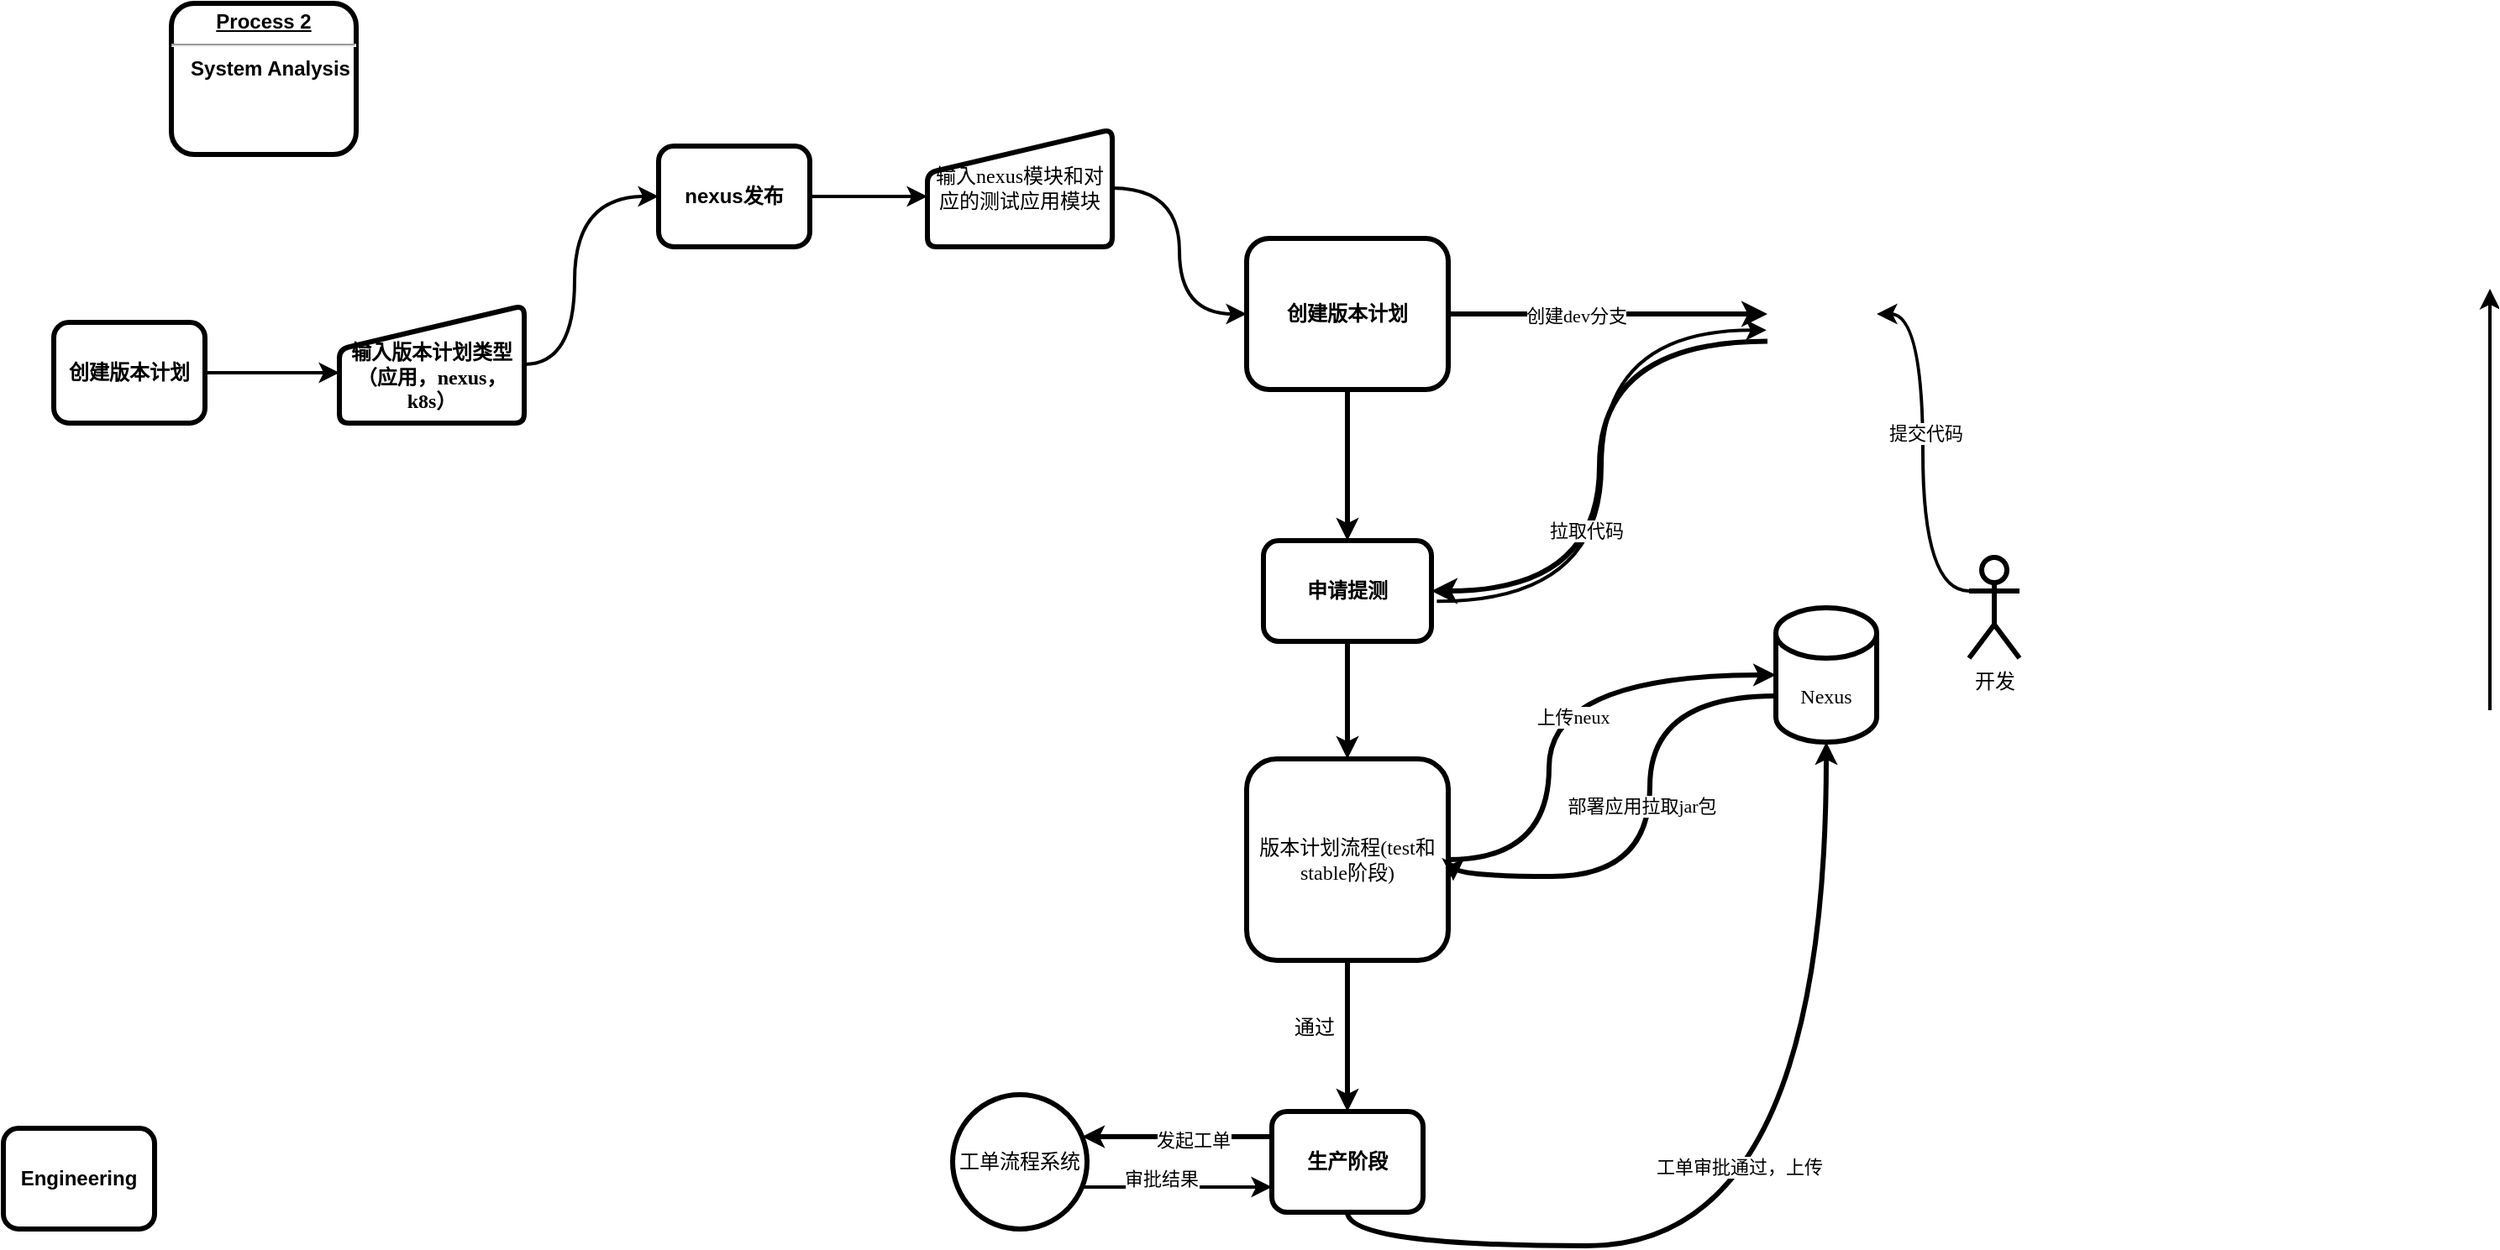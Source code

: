 <mxfile version="13.9.3" type="github">
  <diagram name="Page-1" id="c7558073-3199-34d8-9f00-42111426c3f3">
    <mxGraphModel dx="1459" dy="868" grid="1" gridSize="10" guides="1" tooltips="1" connect="1" arrows="1" fold="1" page="1" pageScale="1" pageWidth="1654" pageHeight="2336" math="0" shadow="0">
      <root>
        <mxCell id="0" />
        <mxCell id="1" parent="0" />
        <mxCell id="4" value="创建版本计划" style="whiteSpace=wrap;align=center;verticalAlign=middle;fontStyle=1;strokeWidth=3;rounded=1;" parent="1" vertex="1">
          <mxGeometry x="40" y="240" width="90" height="60" as="geometry" />
        </mxCell>
        <mxCell id="6" value="&lt;p style=&quot;margin: 0px; margin-top: 4px; text-align: center; text-decoration: underline;&quot;&gt;&lt;strong&gt;Process 2&lt;br /&gt;&lt;/strong&gt;&lt;/p&gt;&lt;hr /&gt;&lt;p style=&quot;margin: 0px; margin-left: 8px;&quot;&gt;System Analysis&lt;/p&gt;" style="verticalAlign=middle;align=center;overflow=fill;fontSize=12;fontFamily=Helvetica;html=1;fontStyle=1;strokeWidth=3;rounded=1;" parent="1" vertex="1">
          <mxGeometry x="110" y="50" width="110" height="90" as="geometry" />
        </mxCell>
        <mxCell id="14" value="Engineering" style="whiteSpace=wrap;align=center;verticalAlign=middle;fontStyle=1;strokeWidth=3;rounded=1;" parent="1" vertex="1">
          <mxGeometry x="10.0" y="720.0" width="90" height="60" as="geometry" />
        </mxCell>
        <mxCell id="67" value="" style="edgeStyle=elbowEdgeStyle;elbow=horizontal;strokeWidth=2;curved=1;" parent="1" edge="1">
          <mxGeometry width="100" height="100" relative="1" as="geometry">
            <mxPoint x="1490" y="471" as="sourcePoint" />
            <mxPoint x="1490" y="220" as="targetPoint" />
          </mxGeometry>
        </mxCell>
        <mxCell id="s6KZNq_WkJD6nshp_86h-302" value="" style="edgeStyle=elbowEdgeStyle;elbow=horizontal;strokeWidth=2;exitX=1;exitY=0.5;exitDx=0;exitDy=0;curved=1;" edge="1" parent="1" source="4">
          <mxGeometry width="100" height="100" relative="1" as="geometry">
            <mxPoint x="300" y="140" as="sourcePoint" />
            <mxPoint x="210" y="270" as="targetPoint" />
            <Array as="points" />
          </mxGeometry>
        </mxCell>
        <mxCell id="s6KZNq_WkJD6nshp_86h-305" value="&lt;font&gt;&lt;b&gt;&lt;br&gt;输入版本计划类型&lt;br&gt;（应用，nexus，k8s）&lt;/b&gt;&lt;/font&gt;" style="html=1;strokeWidth=3;shape=manualInput;whiteSpace=wrap;size=26;arcSize=11;fontFamily=Lucida Console;rounded=1;" vertex="1" parent="1">
          <mxGeometry x="210" y="230" width="110" height="70" as="geometry" />
        </mxCell>
        <mxCell id="s6KZNq_WkJD6nshp_86h-308" value="nexus发布" style="whiteSpace=wrap;align=center;verticalAlign=middle;fontStyle=1;strokeWidth=3;rounded=1;" vertex="1" parent="1">
          <mxGeometry x="400" y="135.0" width="90" height="60" as="geometry" />
        </mxCell>
        <mxCell id="s6KZNq_WkJD6nshp_86h-313" value="" style="edgeStyle=elbowEdgeStyle;elbow=horizontal;strokeWidth=2;exitX=1;exitY=0.5;exitDx=0;exitDy=0;entryX=0;entryY=0.5;entryDx=0;entryDy=0;curved=1;" edge="1" parent="1" source="s6KZNq_WkJD6nshp_86h-305" target="s6KZNq_WkJD6nshp_86h-308">
          <mxGeometry width="100" height="100" relative="1" as="geometry">
            <mxPoint x="440" y="411" as="sourcePoint" />
            <mxPoint x="440" y="160" as="targetPoint" />
            <Array as="points">
              <mxPoint x="350" y="140" />
            </Array>
          </mxGeometry>
        </mxCell>
        <mxCell id="s6KZNq_WkJD6nshp_86h-316" value="输入nexus模块和对应的测试应用模块" style="html=1;strokeWidth=3;shape=manualInput;whiteSpace=wrap;size=26;arcSize=11;fontFamily=Lucida Console;rounded=1;" vertex="1" parent="1">
          <mxGeometry x="560" y="125" width="110" height="70" as="geometry" />
        </mxCell>
        <mxCell id="s6KZNq_WkJD6nshp_86h-317" value="" style="edgeStyle=elbowEdgeStyle;elbow=horizontal;strokeWidth=2;curved=1;exitX=1;exitY=0.5;exitDx=0;exitDy=0;" edge="1" parent="1" source="s6KZNq_WkJD6nshp_86h-308">
          <mxGeometry width="100" height="100" relative="1" as="geometry">
            <mxPoint x="1310" y="427" as="sourcePoint" />
            <mxPoint x="560" y="165" as="targetPoint" />
            <Array as="points">
              <mxPoint x="510" y="160" />
            </Array>
          </mxGeometry>
        </mxCell>
        <mxCell id="s6KZNq_WkJD6nshp_86h-330" style="edgeStyle=orthogonalEdgeStyle;curved=1;orthogonalLoop=1;jettySize=auto;html=0;exitX=1;exitY=0.5;exitDx=0;exitDy=0;strokeWidth=3;fontFamily=Lucida Console;" edge="1" parent="1" source="s6KZNq_WkJD6nshp_86h-319" target="s6KZNq_WkJD6nshp_86h-329">
          <mxGeometry relative="1" as="geometry" />
        </mxCell>
        <mxCell id="s6KZNq_WkJD6nshp_86h-331" value="创建dev分支" style="edgeLabel;html=1;align=center;verticalAlign=middle;resizable=0;points=[];fontFamily=Lucida Console;rounded=1;" vertex="1" connectable="0" parent="s6KZNq_WkJD6nshp_86h-330">
          <mxGeometry x="-0.202" y="-1" relative="1" as="geometry">
            <mxPoint as="offset" />
          </mxGeometry>
        </mxCell>
        <mxCell id="s6KZNq_WkJD6nshp_86h-343" style="edgeStyle=orthogonalEdgeStyle;curved=1;orthogonalLoop=1;jettySize=auto;html=0;exitX=0.5;exitY=1;exitDx=0;exitDy=0;entryX=0.5;entryY=0;entryDx=0;entryDy=0;strokeWidth=3;fontFamily=Lucida Console;endSize=4;startSize=4;" edge="1" parent="1" source="s6KZNq_WkJD6nshp_86h-319" target="s6KZNq_WkJD6nshp_86h-323">
          <mxGeometry relative="1" as="geometry" />
        </mxCell>
        <mxCell id="s6KZNq_WkJD6nshp_86h-319" value="创建版本计划" style="whiteSpace=wrap;align=center;verticalAlign=middle;fontStyle=1;strokeWidth=3;rounded=1;" vertex="1" parent="1">
          <mxGeometry x="750" y="190" width="120" height="90" as="geometry" />
        </mxCell>
        <mxCell id="s6KZNq_WkJD6nshp_86h-321" value="" style="edgeStyle=elbowEdgeStyle;elbow=horizontal;strokeWidth=2;curved=1;exitX=1;exitY=0.5;exitDx=0;exitDy=0;entryX=0;entryY=0.5;entryDx=0;entryDy=0;" edge="1" parent="1" source="s6KZNq_WkJD6nshp_86h-316" target="s6KZNq_WkJD6nshp_86h-319">
          <mxGeometry width="100" height="100" relative="1" as="geometry">
            <mxPoint x="430" y="520" as="sourcePoint" />
            <mxPoint x="1070" y="300" as="targetPoint" />
          </mxGeometry>
        </mxCell>
        <mxCell id="s6KZNq_WkJD6nshp_86h-344" style="edgeStyle=orthogonalEdgeStyle;curved=1;orthogonalLoop=1;jettySize=auto;html=0;exitX=0.5;exitY=1;exitDx=0;exitDy=0;startSize=4;endSize=4;strokeWidth=3;fontFamily=Lucida Console;" edge="1" parent="1" source="s6KZNq_WkJD6nshp_86h-323">
          <mxGeometry relative="1" as="geometry">
            <mxPoint x="810" y="500" as="targetPoint" />
            <Array as="points">
              <mxPoint x="810" y="480" />
              <mxPoint x="810" y="480" />
            </Array>
          </mxGeometry>
        </mxCell>
        <mxCell id="s6KZNq_WkJD6nshp_86h-323" value="申请提测" style="whiteSpace=wrap;align=center;verticalAlign=middle;fontStyle=1;strokeWidth=3;rounded=1;" vertex="1" parent="1">
          <mxGeometry x="760" y="370" width="100" height="60" as="geometry" />
        </mxCell>
        <mxCell id="s6KZNq_WkJD6nshp_86h-342" style="edgeStyle=orthogonalEdgeStyle;curved=1;orthogonalLoop=1;jettySize=auto;html=0;exitX=0;exitY=0.75;exitDx=0;exitDy=0;entryX=1;entryY=0.5;entryDx=0;entryDy=0;strokeWidth=3;fontFamily=Lucida Console;" edge="1" parent="1" source="s6KZNq_WkJD6nshp_86h-329" target="s6KZNq_WkJD6nshp_86h-323">
          <mxGeometry relative="1" as="geometry" />
        </mxCell>
        <mxCell id="s6KZNq_WkJD6nshp_86h-329" value="" style="shape=image;html=1;verticalAlign=top;verticalLabelPosition=bottom;imageAspect=0;aspect=fixed;image=https://cdn4.iconfinder.com/data/icons/logos-and-brands/512/141_Git_logo_logos-128.png;strokeWidth=3;fontFamily=Lucida Console;rounded=1;" vertex="1" parent="1">
          <mxGeometry x="1060" y="202.5" width="65" height="65" as="geometry" />
        </mxCell>
        <mxCell id="s6KZNq_WkJD6nshp_86h-332" value="开发" style="shape=umlActor;verticalLabelPosition=bottom;verticalAlign=top;html=1;outlineConnect=0;strokeWidth=3;fontFamily=Lucida Console;rounded=1;" vertex="1" parent="1">
          <mxGeometry x="1180" y="380" width="30" height="60" as="geometry" />
        </mxCell>
        <mxCell id="s6KZNq_WkJD6nshp_86h-333" value="" style="edgeStyle=elbowEdgeStyle;elbow=horizontal;strokeWidth=2;curved=1;exitX=0;exitY=0.333;exitDx=0;exitDy=0;exitPerimeter=0;" edge="1" parent="1" source="s6KZNq_WkJD6nshp_86h-332" target="s6KZNq_WkJD6nshp_86h-329">
          <mxGeometry width="100" height="100" relative="1" as="geometry">
            <mxPoint x="1500" y="481" as="sourcePoint" />
            <mxPoint x="1500" y="230" as="targetPoint" />
          </mxGeometry>
        </mxCell>
        <mxCell id="s6KZNq_WkJD6nshp_86h-337" value="提交代码" style="edgeLabel;html=1;align=center;verticalAlign=middle;resizable=0;points=[];fontFamily=Lucida Console;rounded=1;" vertex="1" connectable="0" parent="s6KZNq_WkJD6nshp_86h-333">
          <mxGeometry x="0.107" y="-1" relative="1" as="geometry">
            <mxPoint as="offset" />
          </mxGeometry>
        </mxCell>
        <mxCell id="s6KZNq_WkJD6nshp_86h-340" value="" style="edgeStyle=elbowEdgeStyle;elbow=horizontal;strokeWidth=2;curved=1;exitX=1.032;exitY=0.603;exitDx=0;exitDy=0;exitPerimeter=0;entryX=-0.009;entryY=0.648;entryDx=0;entryDy=0;entryPerimeter=0;" edge="1" parent="1" source="s6KZNq_WkJD6nshp_86h-323" target="s6KZNq_WkJD6nshp_86h-329">
          <mxGeometry width="100" height="100" relative="1" as="geometry">
            <mxPoint x="1500" y="481" as="sourcePoint" />
            <mxPoint x="940" y="590" as="targetPoint" />
          </mxGeometry>
        </mxCell>
        <mxCell id="s6KZNq_WkJD6nshp_86h-341" value="拉取代码" style="edgeLabel;html=1;align=center;verticalAlign=middle;resizable=0;points=[];fontFamily=Lucida Console;rounded=1;" vertex="1" connectable="0" parent="s6KZNq_WkJD6nshp_86h-340">
          <mxGeometry x="-0.214" y="10" relative="1" as="geometry">
            <mxPoint as="offset" />
          </mxGeometry>
        </mxCell>
        <mxCell id="s6KZNq_WkJD6nshp_86h-359" style="edgeStyle=orthogonalEdgeStyle;curved=1;orthogonalLoop=1;jettySize=auto;html=0;entryX=0;entryY=0.5;entryDx=0;entryDy=0;entryPerimeter=0;startSize=4;endSize=4;strokeWidth=3;fontFamily=Lucida Console;" edge="1" parent="1" source="s6KZNq_WkJD6nshp_86h-357" target="s6KZNq_WkJD6nshp_86h-358">
          <mxGeometry relative="1" as="geometry">
            <Array as="points">
              <mxPoint x="930" y="560" />
              <mxPoint x="930" y="450" />
            </Array>
          </mxGeometry>
        </mxCell>
        <mxCell id="s6KZNq_WkJD6nshp_86h-360" value="上传neux" style="edgeLabel;html=1;align=center;verticalAlign=middle;resizable=0;points=[];fontFamily=Lucida Console;" vertex="1" connectable="0" parent="s6KZNq_WkJD6nshp_86h-359">
          <mxGeometry x="-0.048" y="-14" relative="1" as="geometry">
            <mxPoint as="offset" />
          </mxGeometry>
        </mxCell>
        <mxCell id="s6KZNq_WkJD6nshp_86h-363" style="edgeStyle=orthogonalEdgeStyle;curved=1;orthogonalLoop=1;jettySize=auto;html=0;exitX=0.5;exitY=1;exitDx=0;exitDy=0;startSize=4;endSize=4;strokeWidth=3;fontFamily=Lucida Console;" edge="1" parent="1" source="s6KZNq_WkJD6nshp_86h-357">
          <mxGeometry relative="1" as="geometry">
            <mxPoint x="810" y="710" as="targetPoint" />
          </mxGeometry>
        </mxCell>
        <mxCell id="s6KZNq_WkJD6nshp_86h-357" value="版本计划流程(test和stable阶段)" style="whiteSpace=wrap;html=1;aspect=fixed;rounded=1;strokeWidth=3;fontFamily=Lucida Console;" vertex="1" parent="1">
          <mxGeometry x="750" y="500" width="120" height="120" as="geometry" />
        </mxCell>
        <mxCell id="s6KZNq_WkJD6nshp_86h-361" style="edgeStyle=orthogonalEdgeStyle;curved=1;orthogonalLoop=1;jettySize=auto;html=0;exitX=0;exitY=0;exitDx=0;exitDy=52.5;exitPerimeter=0;entryX=1.025;entryY=0.605;entryDx=0;entryDy=0;entryPerimeter=0;startSize=4;endSize=4;strokeWidth=3;fontFamily=Lucida Console;" edge="1" parent="1" source="s6KZNq_WkJD6nshp_86h-358" target="s6KZNq_WkJD6nshp_86h-357">
          <mxGeometry relative="1" as="geometry">
            <Array as="points">
              <mxPoint x="990" y="463" />
              <mxPoint x="990" y="570" />
              <mxPoint x="873" y="570" />
            </Array>
          </mxGeometry>
        </mxCell>
        <mxCell id="s6KZNq_WkJD6nshp_86h-362" value="部署应用拉取jar包" style="edgeLabel;html=1;align=center;verticalAlign=middle;resizable=0;points=[];fontFamily=Lucida Console;" vertex="1" connectable="0" parent="s6KZNq_WkJD6nshp_86h-361">
          <mxGeometry x="-0.071" y="-5" relative="1" as="geometry">
            <mxPoint as="offset" />
          </mxGeometry>
        </mxCell>
        <mxCell id="s6KZNq_WkJD6nshp_86h-358" value="Nexus" style="shape=cylinder3;whiteSpace=wrap;html=1;boundedLbl=1;backgroundOutline=1;size=15;rounded=1;strokeWidth=3;fontFamily=Lucida Console;" vertex="1" parent="1">
          <mxGeometry x="1065" y="410" width="60" height="80" as="geometry" />
        </mxCell>
        <mxCell id="s6KZNq_WkJD6nshp_86h-374" style="edgeStyle=orthogonalEdgeStyle;curved=1;orthogonalLoop=1;jettySize=auto;html=0;exitX=0;exitY=0.25;exitDx=0;exitDy=0;startSize=4;endSize=4;strokeWidth=3;fontFamily=Lucida Console;" edge="1" parent="1" source="s6KZNq_WkJD6nshp_86h-364" target="s6KZNq_WkJD6nshp_86h-367">
          <mxGeometry relative="1" as="geometry">
            <Array as="points">
              <mxPoint x="660" y="725" />
              <mxPoint x="660" y="725" />
            </Array>
          </mxGeometry>
        </mxCell>
        <mxCell id="s6KZNq_WkJD6nshp_86h-377" value="发起工单" style="edgeLabel;html=1;align=center;verticalAlign=middle;resizable=0;points=[];fontFamily=Lucida Console;" vertex="1" connectable="0" parent="s6KZNq_WkJD6nshp_86h-374">
          <mxGeometry x="0.86" y="58" relative="1" as="geometry">
            <mxPoint x="58" y="-56" as="offset" />
          </mxGeometry>
        </mxCell>
        <mxCell id="s6KZNq_WkJD6nshp_86h-378" style="edgeStyle=orthogonalEdgeStyle;curved=1;orthogonalLoop=1;jettySize=auto;html=0;exitX=0.5;exitY=1;exitDx=0;exitDy=0;entryX=0.5;entryY=1;entryDx=0;entryDy=0;entryPerimeter=0;startSize=4;endSize=4;strokeWidth=3;fontFamily=Lucida Console;" edge="1" parent="1" source="s6KZNq_WkJD6nshp_86h-364" target="s6KZNq_WkJD6nshp_86h-358">
          <mxGeometry relative="1" as="geometry" />
        </mxCell>
        <mxCell id="s6KZNq_WkJD6nshp_86h-379" value="工单审批通过，上传" style="edgeLabel;html=1;align=center;verticalAlign=middle;resizable=0;points=[];fontFamily=Lucida Console;" vertex="1" connectable="0" parent="s6KZNq_WkJD6nshp_86h-378">
          <mxGeometry x="-0.165" y="47" relative="1" as="geometry">
            <mxPoint as="offset" />
          </mxGeometry>
        </mxCell>
        <mxCell id="s6KZNq_WkJD6nshp_86h-364" value="生产阶段" style="whiteSpace=wrap;align=center;verticalAlign=middle;fontStyle=1;strokeWidth=3;rounded=1;" vertex="1" parent="1">
          <mxGeometry x="765" y="710.0" width="90" height="60" as="geometry" />
        </mxCell>
        <mxCell id="s6KZNq_WkJD6nshp_86h-365" value="通过" style="text;html=1;align=center;verticalAlign=middle;resizable=0;points=[];autosize=1;fontFamily=Lucida Console;" vertex="1" parent="1">
          <mxGeometry x="770" y="650" width="40" height="20" as="geometry" />
        </mxCell>
        <mxCell id="s6KZNq_WkJD6nshp_86h-367" value="工单流程系统" style="ellipse;whiteSpace=wrap;html=1;aspect=fixed;rounded=1;strokeWidth=3;fontFamily=Lucida Console;" vertex="1" parent="1">
          <mxGeometry x="575" y="700" width="80" height="80" as="geometry" />
        </mxCell>
        <mxCell id="s6KZNq_WkJD6nshp_86h-375" value="" style="edgeStyle=elbowEdgeStyle;elbow=horizontal;strokeWidth=2;curved=1;entryX=0;entryY=0.75;entryDx=0;entryDy=0;" edge="1" parent="1" source="s6KZNq_WkJD6nshp_86h-367" target="s6KZNq_WkJD6nshp_86h-364">
          <mxGeometry width="100" height="100" relative="1" as="geometry">
            <mxPoint x="590" y="820" as="sourcePoint" />
            <mxPoint x="880" y="900" as="targetPoint" />
            <Array as="points">
              <mxPoint x="670" y="755" />
            </Array>
          </mxGeometry>
        </mxCell>
        <mxCell id="s6KZNq_WkJD6nshp_86h-376" value="审批结果" style="edgeLabel;html=1;align=center;verticalAlign=middle;resizable=0;points=[];fontFamily=Lucida Console;" vertex="1" connectable="0" parent="s6KZNq_WkJD6nshp_86h-375">
          <mxGeometry x="-0.176" y="5" relative="1" as="geometry">
            <mxPoint as="offset" />
          </mxGeometry>
        </mxCell>
      </root>
    </mxGraphModel>
  </diagram>
</mxfile>
